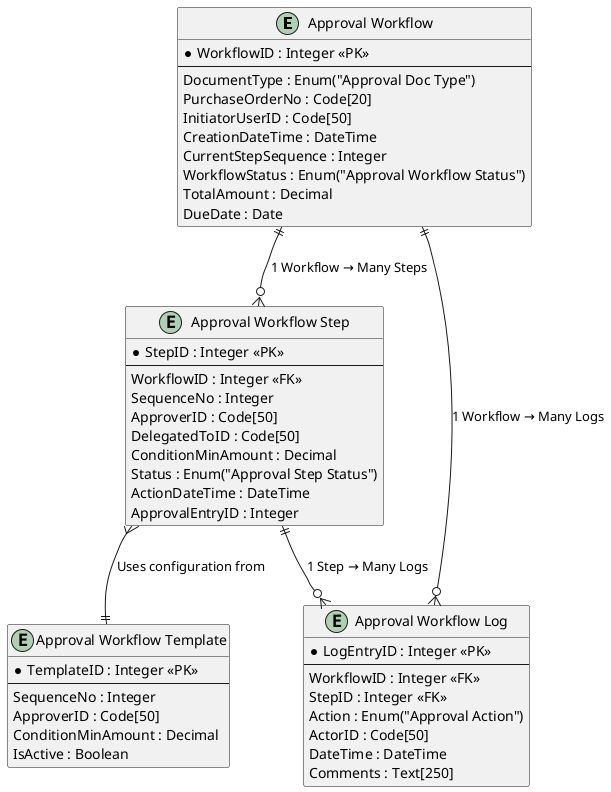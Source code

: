 @startuml ApprovalWorkflowTables

entity "Approval Workflow" as Workflow {
  * WorkflowID : Integer <<PK>>
  --
  DocumentType : Enum("Approval Doc Type")
  PurchaseOrderNo : Code[20]
  InitiatorUserID : Code[50]
  CreationDateTime : DateTime
  CurrentStepSequence : Integer
  WorkflowStatus : Enum("Approval Workflow Status")
  TotalAmount : Decimal
  DueDate : Date
}

entity "Approval Workflow Step" as Step {
  * StepID : Integer <<PK>>
  --
  WorkflowID : Integer <<FK>>
  SequenceNo : Integer
  ApproverID : Code[50]
  DelegatedToID : Code[50]
  ConditionMinAmount : Decimal
  Status : Enum("Approval Step Status")
  ActionDateTime : DateTime
  ApprovalEntryID : Integer
}

entity "Approval Workflow Log" as Log {
  * LogEntryID : Integer <<PK>>
  --
  WorkflowID : Integer <<FK>>
  StepID : Integer <<FK>>
  Action : Enum("Approval Action")
  ActorID : Code[50]
  DateTime : DateTime
  Comments : Text[250]
}

entity "Approval Workflow Template" as Template {
  * TemplateID : Integer <<PK>>
  --
  SequenceNo : Integer
  ApproverID : Code[50]
  ConditionMinAmount : Decimal
  IsActive : Boolean
}

Workflow ||--o{ Step     : "1 Workflow → Many Steps"
Workflow ||--o{ Log      : "1 Workflow → Many Logs"
Step     ||--o{ Log      : "1 Step → Many Logs"
Step     }--|| Template  : "Uses configuration from"

@enduml
